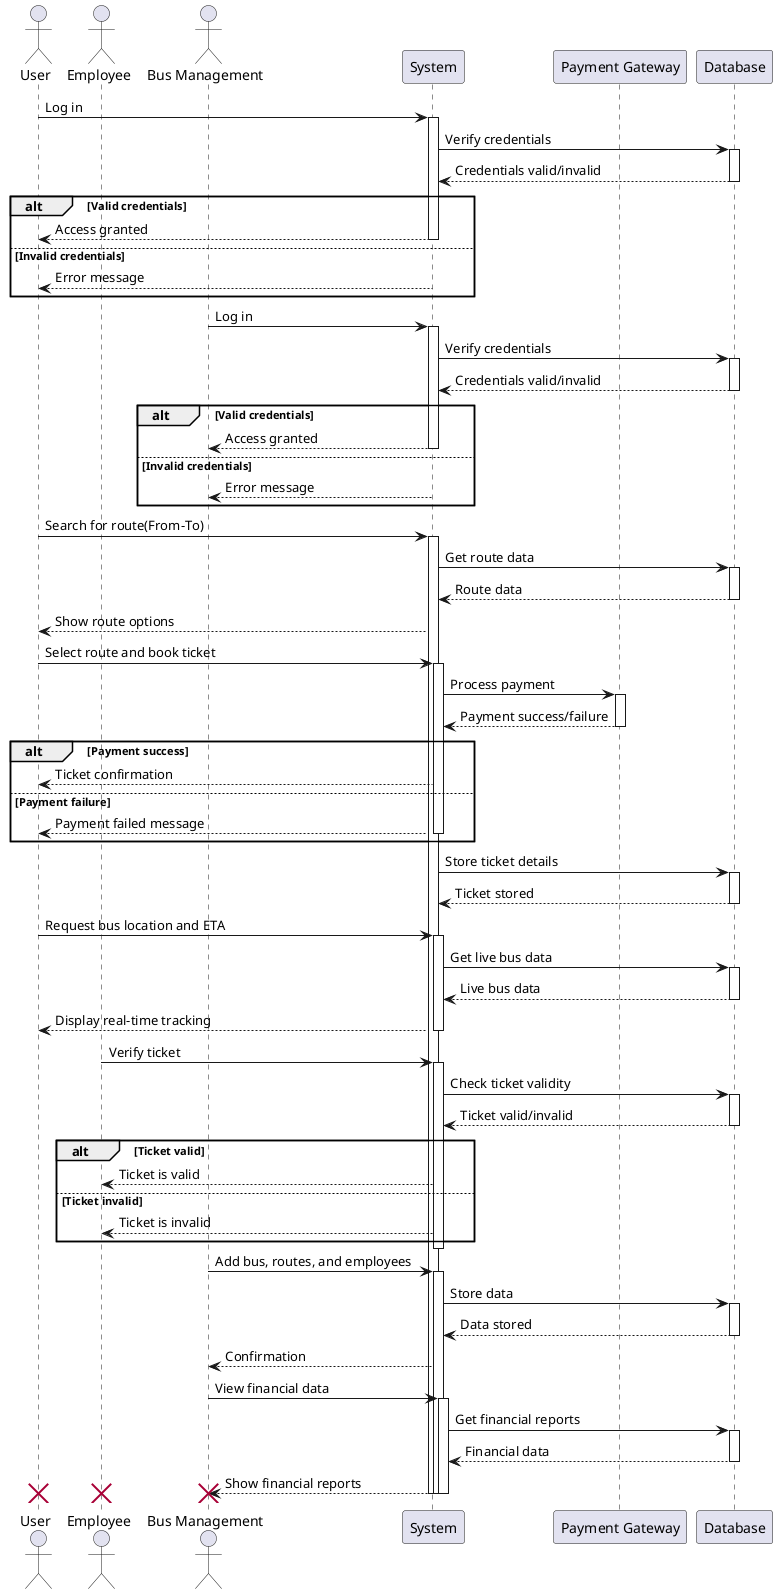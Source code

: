 @startuml
actor User
actor Employee
actor "Bus Management" as BusMgmt
participant "System" as System
participant "Payment Gateway" as PaymentGateway
participant "Database" as DB


User -> System: Log in
activate System
System -> DB: Verify credentials
activate DB
DB --> System: Credentials valid/invalid
deactivate DB

alt Valid credentials
    System --> User: Access granted
    deactivate System
else Invalid credentials
    System --> User: Error message
    deactivate System
end


BusMgmt -> System: Log in
activate System
System -> DB: Verify credentials
activate DB
DB --> System: Credentials valid/invalid
deactivate DB

alt Valid credentials
    System --> BusMgmt: Access granted
    deactivate System
else Invalid credentials
    System --> BusMgmt: Error message
    deactivate System
end

User -> System: Search for route(From-To)
activate System
System -> DB: Get route data
activate DB
DB --> System: Route data
deactivate DB
System --> User: Show route options

User -> System: Select route and book ticket
activate System
System -> PaymentGateway: Process payment
activate PaymentGateway
PaymentGateway --> System: Payment success/failure
deactivate PaymentGateway

alt Payment success
    System --> User: Ticket confirmation
else Payment failure
    System --> User: Payment failed message
    deactivate System
end

System -> DB: Store ticket details
activate DB
DB --> System: Ticket stored
deactivate DB


User -> System: Request bus location and ETA
activate System
System -> DB: Get live bus data
activate DB
DB --> System: Live bus data
deactivate DB
System --> User: Display real-time tracking
deactivate System


Employee -> System: Verify ticket
activate System
System -> DB: Check ticket validity
activate DB
DB --> System: Ticket valid/invalid
deactivate DB

alt Ticket valid
    System --> Employee: Ticket is valid
else Ticket invalid
    System --> Employee: Ticket is invalid
end
deactivate System

BusMgmt -> System: Add bus, routes, and employees
activate System
System -> DB: Store data
activate DB
DB --> System: Data stored
deactivate DB
System --> BusMgmt: Confirmation

BusMgmt -> System: View financial data
activate System
System -> DB: Get financial reports
activate DB
DB --> System: Financial data
deactivate DB
System --> BusMgmt: Show financial reports
deactivate System

destroy User
destroy Employee
destroy BusMgmt
@enduml
